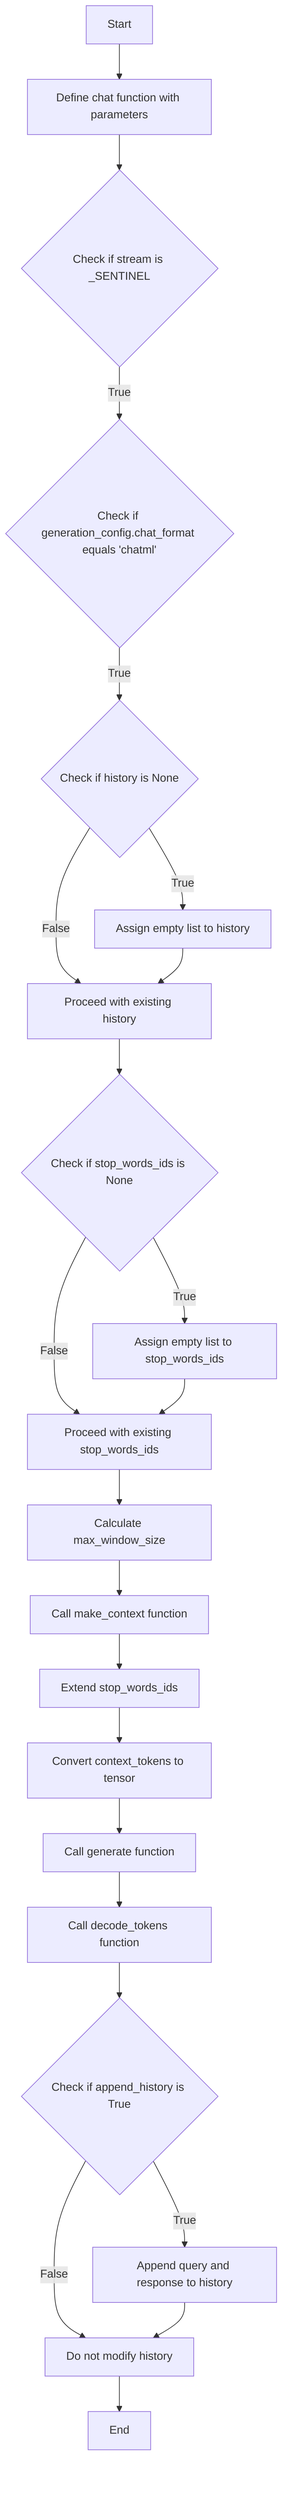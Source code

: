 graph TD
A["Start"] --> B["Define chat function with parameters"]
B --> C{Check if stream is _SENTINEL}
C -->|True| D{Check if generation_config.chat_format equals 'chatml'}
D -->|True| E{Check if history is None}
E -->|True| F[Assign empty list to history]
E -->|False| G[Proceed with existing history]
F --> G
G --> H{Check if stop_words_ids is None}
H -->|True| I[Assign empty list to stop_words_ids]
H -->|False| J[Proceed with existing stop_words_ids]
I --> J
J --> K[Calculate max_window_size]
K --> L[Call make_context function]
L --> M[Extend stop_words_ids]
M --> N[Convert context_tokens to tensor]
N --> O[Call generate function]
O --> P[Call decode_tokens function]
P --> Q{Check if append_history is True}
Q -->|True| R[Append query and response to history]
Q -->|False| S[Do not modify history]
R --> S
S --> T["End"]